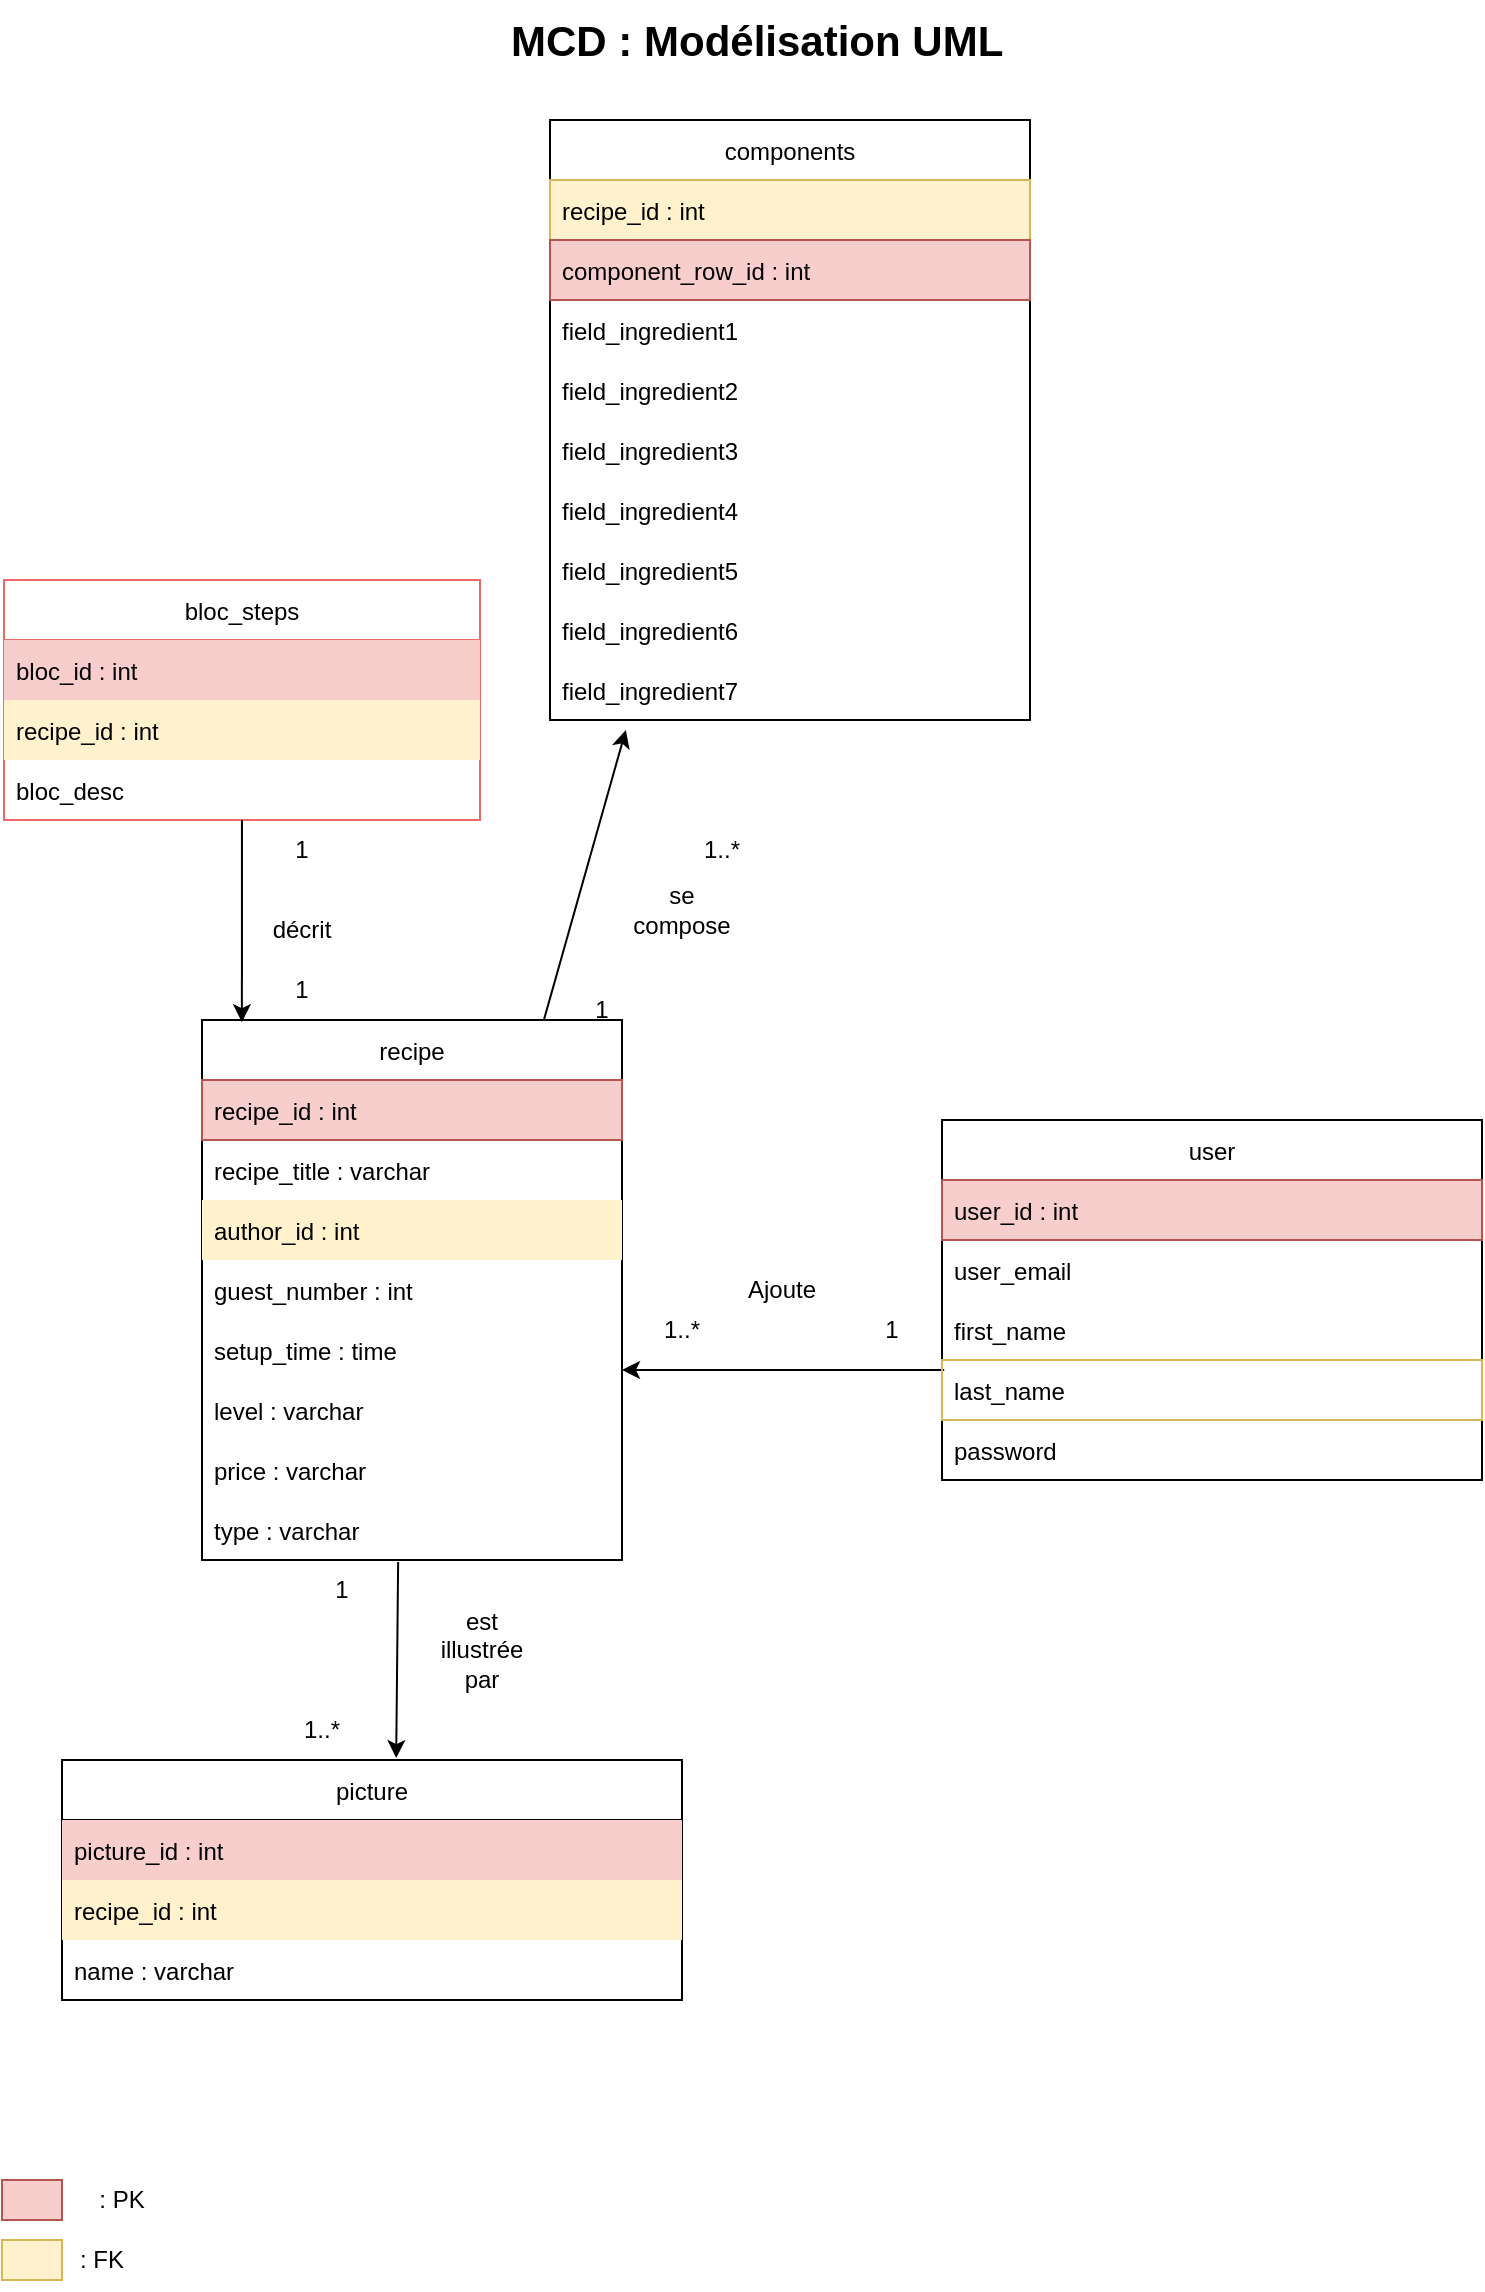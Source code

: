 <mxfile version="20.2.2" type="device"><diagram id="6kMX5MxO5EVJVeOgItiG" name="Page-1"><mxGraphModel dx="1422" dy="754" grid="1" gridSize="10" guides="1" tooltips="1" connect="1" arrows="1" fold="1" page="1" pageScale="1" pageWidth="827" pageHeight="1169" math="0" shadow="0"><root><mxCell id="0"/><mxCell id="1" parent="0"/><mxCell id="2e0rfuoHAIFO42gHlhrk-9" value="recipe" style="swimlane;fontStyle=0;childLayout=stackLayout;horizontal=1;startSize=30;horizontalStack=0;resizeParent=1;resizeParentMax=0;resizeLast=0;collapsible=1;marginBottom=0;fontSize=12;" parent="1" vertex="1"><mxGeometry x="120" y="520" width="210" height="270" as="geometry"/></mxCell><mxCell id="2e0rfuoHAIFO42gHlhrk-10" value="recipe_id : int" style="text;strokeColor=#b85450;fillColor=#f8cecc;align=left;verticalAlign=middle;spacingLeft=4;spacingRight=4;overflow=hidden;points=[[0,0.5],[1,0.5]];portConstraint=eastwest;rotatable=0;fontSize=12;" parent="2e0rfuoHAIFO42gHlhrk-9" vertex="1"><mxGeometry y="30" width="210" height="30" as="geometry"/></mxCell><mxCell id="2e0rfuoHAIFO42gHlhrk-11" value="recipe_title : varchar" style="text;strokeColor=none;fillColor=none;align=left;verticalAlign=middle;spacingLeft=4;spacingRight=4;overflow=hidden;points=[[0,0.5],[1,0.5]];portConstraint=eastwest;rotatable=0;fontSize=12;" parent="2e0rfuoHAIFO42gHlhrk-9" vertex="1"><mxGeometry y="60" width="210" height="30" as="geometry"/></mxCell><mxCell id="T8f3lruo331poKzm1IkI-11" value="author_id : int" style="text;strokeColor=none;fillColor=#FFF2CC;align=left;verticalAlign=middle;spacingLeft=4;spacingRight=4;overflow=hidden;points=[[0,0.5],[1,0.5]];portConstraint=eastwest;rotatable=0;fontSize=12;" parent="2e0rfuoHAIFO42gHlhrk-9" vertex="1"><mxGeometry y="90" width="210" height="30" as="geometry"/></mxCell><mxCell id="2e0rfuoHAIFO42gHlhrk-12" value="guest_number : int" style="text;strokeColor=none;fillColor=none;align=left;verticalAlign=middle;spacingLeft=4;spacingRight=4;overflow=hidden;points=[[0,0.5],[1,0.5]];portConstraint=eastwest;rotatable=0;fontSize=12;" parent="2e0rfuoHAIFO42gHlhrk-9" vertex="1"><mxGeometry y="120" width="210" height="30" as="geometry"/></mxCell><mxCell id="T8f3lruo331poKzm1IkI-7" value="setup_time : time" style="text;strokeColor=none;fillColor=none;align=left;verticalAlign=middle;spacingLeft=4;spacingRight=4;overflow=hidden;points=[[0,0.5],[1,0.5]];portConstraint=eastwest;rotatable=0;fontSize=12;" parent="2e0rfuoHAIFO42gHlhrk-9" vertex="1"><mxGeometry y="150" width="210" height="30" as="geometry"/></mxCell><mxCell id="T8f3lruo331poKzm1IkI-8" value="level : varchar" style="text;strokeColor=none;fillColor=none;align=left;verticalAlign=middle;spacingLeft=4;spacingRight=4;overflow=hidden;points=[[0,0.5],[1,0.5]];portConstraint=eastwest;rotatable=0;fontSize=12;" parent="2e0rfuoHAIFO42gHlhrk-9" vertex="1"><mxGeometry y="180" width="210" height="30" as="geometry"/></mxCell><mxCell id="T8f3lruo331poKzm1IkI-10" value="price : varchar" style="text;strokeColor=none;fillColor=none;align=left;verticalAlign=middle;spacingLeft=4;spacingRight=4;overflow=hidden;points=[[0,0.5],[1,0.5]];portConstraint=eastwest;rotatable=0;fontSize=12;" parent="2e0rfuoHAIFO42gHlhrk-9" vertex="1"><mxGeometry y="210" width="210" height="30" as="geometry"/></mxCell><mxCell id="T8f3lruo331poKzm1IkI-16" value="type : varchar" style="text;strokeColor=none;fillColor=none;align=left;verticalAlign=middle;spacingLeft=4;spacingRight=4;overflow=hidden;points=[[0,0.5],[1,0.5]];portConstraint=eastwest;rotatable=0;fontSize=12;" parent="2e0rfuoHAIFO42gHlhrk-9" vertex="1"><mxGeometry y="240" width="210" height="30" as="geometry"/></mxCell><mxCell id="2e0rfuoHAIFO42gHlhrk-4" value="" style="endArrow=classic;html=1;rounded=0;exitX=0.004;exitY=0.167;exitDx=0;exitDy=0;exitPerimeter=0;" parent="1" source="2e0rfuoHAIFO42gHlhrk-22" edge="1"><mxGeometry relative="1" as="geometry"><mxPoint x="330.0" y="629.5" as="sourcePoint"/><mxPoint x="330" y="695" as="targetPoint"/></mxGeometry></mxCell><mxCell id="2e0rfuoHAIFO42gHlhrk-7" value="Ajoute" style="text;html=1;strokeColor=none;fillColor=none;align=center;verticalAlign=middle;whiteSpace=wrap;rounded=0;fontSize=12;" parent="1" vertex="1"><mxGeometry x="380" y="640" width="60" height="30" as="geometry"/></mxCell><mxCell id="2e0rfuoHAIFO42gHlhrk-13" value="user" style="swimlane;fontStyle=0;childLayout=stackLayout;horizontal=1;startSize=30;horizontalStack=0;resizeParent=1;resizeParentMax=0;resizeLast=0;collapsible=1;marginBottom=0;fontSize=12;" parent="1" vertex="1"><mxGeometry x="490" y="570" width="270" height="180" as="geometry"/></mxCell><mxCell id="2e0rfuoHAIFO42gHlhrk-14" value="user_id : int        " style="text;strokeColor=#b85450;fillColor=#f8cecc;align=left;verticalAlign=middle;spacingLeft=4;spacingRight=4;overflow=hidden;points=[[0,0.5],[1,0.5]];portConstraint=eastwest;rotatable=0;fontSize=12;" parent="2e0rfuoHAIFO42gHlhrk-13" vertex="1"><mxGeometry y="30" width="270" height="30" as="geometry"/></mxCell><mxCell id="2e0rfuoHAIFO42gHlhrk-15" value="user_email" style="text;strokeColor=none;fillColor=none;align=left;verticalAlign=middle;spacingLeft=4;spacingRight=4;overflow=hidden;points=[[0,0.5],[1,0.5]];portConstraint=eastwest;rotatable=0;fontSize=12;" parent="2e0rfuoHAIFO42gHlhrk-13" vertex="1"><mxGeometry y="60" width="270" height="30" as="geometry"/></mxCell><mxCell id="2e0rfuoHAIFO42gHlhrk-16" value="first_name" style="text;strokeColor=none;fillColor=none;align=left;verticalAlign=middle;spacingLeft=4;spacingRight=4;overflow=hidden;points=[[0,0.5],[1,0.5]];portConstraint=eastwest;rotatable=0;fontSize=12;" parent="2e0rfuoHAIFO42gHlhrk-13" vertex="1"><mxGeometry y="90" width="270" height="30" as="geometry"/></mxCell><mxCell id="2e0rfuoHAIFO42gHlhrk-22" value="last_name" style="text;strokeColor=#d6b656;fillColor=none;align=left;verticalAlign=middle;spacingLeft=4;spacingRight=4;overflow=hidden;points=[[0,0.5],[1,0.5]];portConstraint=eastwest;rotatable=0;fontSize=12;" parent="2e0rfuoHAIFO42gHlhrk-13" vertex="1"><mxGeometry y="120" width="270" height="30" as="geometry"/></mxCell><mxCell id="T8f3lruo331poKzm1IkI-17" value="password" style="text;strokeColor=none;fillColor=none;align=left;verticalAlign=middle;spacingLeft=4;spacingRight=4;overflow=hidden;points=[[0,0.5],[1,0.5]];portConstraint=eastwest;rotatable=0;fontSize=12;" parent="2e0rfuoHAIFO42gHlhrk-13" vertex="1"><mxGeometry y="150" width="270" height="30" as="geometry"/></mxCell><mxCell id="2e0rfuoHAIFO42gHlhrk-17" value="1" style="text;html=1;strokeColor=none;fillColor=none;align=center;verticalAlign=middle;whiteSpace=wrap;rounded=0;fontSize=12;" parent="1" vertex="1"><mxGeometry x="440" y="660" width="50" height="30" as="geometry"/></mxCell><mxCell id="2e0rfuoHAIFO42gHlhrk-19" value="1..*" style="text;html=1;strokeColor=none;fillColor=none;align=center;verticalAlign=middle;whiteSpace=wrap;rounded=0;fontSize=12;" parent="1" vertex="1"><mxGeometry x="330" y="660" width="60" height="30" as="geometry"/></mxCell><mxCell id="2e0rfuoHAIFO42gHlhrk-20" value="" style="rounded=0;whiteSpace=wrap;html=1;fontSize=12;fillColor=#f8cecc;strokeColor=#b85450;" parent="1" vertex="1"><mxGeometry x="20" y="1100" width="30" height="20" as="geometry"/></mxCell><mxCell id="2e0rfuoHAIFO42gHlhrk-21" value=": PK" style="text;html=1;strokeColor=none;fillColor=none;align=center;verticalAlign=middle;whiteSpace=wrap;rounded=0;fontSize=12;" parent="1" vertex="1"><mxGeometry x="50" y="1095" width="60" height="30" as="geometry"/></mxCell><mxCell id="2e0rfuoHAIFO42gHlhrk-23" value="" style="rounded=0;whiteSpace=wrap;html=1;fontSize=12;fillColor=#fff2cc;strokeColor=#d6b656;" parent="1" vertex="1"><mxGeometry x="20" y="1130" width="30" height="20" as="geometry"/></mxCell><mxCell id="2e0rfuoHAIFO42gHlhrk-24" value=": FK" style="text;html=1;strokeColor=none;fillColor=none;align=center;verticalAlign=middle;whiteSpace=wrap;rounded=0;fontSize=12;" parent="1" vertex="1"><mxGeometry x="40" y="1125" width="60" height="30" as="geometry"/></mxCell><mxCell id="T8f3lruo331poKzm1IkI-1" value="picture" style="swimlane;fontStyle=0;childLayout=stackLayout;horizontal=1;startSize=30;horizontalStack=0;resizeParent=1;resizeParentMax=0;resizeLast=0;collapsible=1;marginBottom=0;" parent="1" vertex="1"><mxGeometry x="50" y="890" width="310" height="120" as="geometry"/></mxCell><mxCell id="T8f3lruo331poKzm1IkI-2" value="picture_id : int" style="text;strokeColor=none;fillColor=#F8CECC;align=left;verticalAlign=middle;spacingLeft=4;spacingRight=4;overflow=hidden;points=[[0,0.5],[1,0.5]];portConstraint=eastwest;rotatable=0;" parent="T8f3lruo331poKzm1IkI-1" vertex="1"><mxGeometry y="30" width="310" height="30" as="geometry"/></mxCell><mxCell id="T8f3lruo331poKzm1IkI-3" value="recipe_id : int" style="text;strokeColor=none;fillColor=#FFF2CC;align=left;verticalAlign=middle;spacingLeft=4;spacingRight=4;overflow=hidden;points=[[0,0.5],[1,0.5]];portConstraint=eastwest;rotatable=0;" parent="T8f3lruo331poKzm1IkI-1" vertex="1"><mxGeometry y="60" width="310" height="30" as="geometry"/></mxCell><mxCell id="T8f3lruo331poKzm1IkI-4" value="name : varchar" style="text;strokeColor=none;fillColor=none;align=left;verticalAlign=middle;spacingLeft=4;spacingRight=4;overflow=hidden;points=[[0,0.5],[1,0.5]];portConstraint=eastwest;rotatable=0;" parent="T8f3lruo331poKzm1IkI-1" vertex="1"><mxGeometry y="90" width="310" height="30" as="geometry"/></mxCell><mxCell id="T8f3lruo331poKzm1IkI-18" value="" style="endArrow=classic;html=1;rounded=0;exitX=0.467;exitY=1.033;exitDx=0;exitDy=0;exitPerimeter=0;entryX=0.539;entryY=-0.008;entryDx=0;entryDy=0;entryPerimeter=0;" parent="1" source="T8f3lruo331poKzm1IkI-16" target="T8f3lruo331poKzm1IkI-1" edge="1"><mxGeometry width="50" height="50" relative="1" as="geometry"><mxPoint x="380" y="860" as="sourcePoint"/><mxPoint x="430" y="810" as="targetPoint"/><Array as="points"/></mxGeometry></mxCell><mxCell id="T8f3lruo331poKzm1IkI-19" value="1..*" style="text;html=1;strokeColor=none;fillColor=none;align=center;verticalAlign=middle;whiteSpace=wrap;rounded=0;rotation=0;" parent="1" vertex="1"><mxGeometry x="150" y="860" width="60" height="30" as="geometry"/></mxCell><mxCell id="T8f3lruo331poKzm1IkI-20" value="1" style="text;html=1;strokeColor=none;fillColor=none;align=center;verticalAlign=middle;whiteSpace=wrap;rounded=0;" parent="1" vertex="1"><mxGeometry x="160" y="790" width="60" height="30" as="geometry"/></mxCell><mxCell id="T8f3lruo331poKzm1IkI-23" value="est illustrée par&lt;br&gt;" style="text;html=1;strokeColor=none;fillColor=none;align=center;verticalAlign=middle;whiteSpace=wrap;rounded=0;" parent="1" vertex="1"><mxGeometry x="230" y="820" width="60" height="30" as="geometry"/></mxCell><mxCell id="T8f3lruo331poKzm1IkI-28" value="bloc_steps" style="swimlane;fontStyle=0;childLayout=stackLayout;horizontal=1;startSize=30;horizontalStack=0;resizeParent=1;resizeParentMax=0;resizeLast=0;collapsible=1;marginBottom=0;strokeColor=#EA6B66;fillColor=none;" parent="1" vertex="1"><mxGeometry x="21" y="300" width="238" height="120" as="geometry"/></mxCell><mxCell id="T8f3lruo331poKzm1IkI-29" value="bloc_id : int" style="text;strokeColor=none;fillColor=#F8CECC;align=left;verticalAlign=middle;spacingLeft=4;spacingRight=4;overflow=hidden;points=[[0,0.5],[1,0.5]];portConstraint=eastwest;rotatable=0;" parent="T8f3lruo331poKzm1IkI-28" vertex="1"><mxGeometry y="30" width="238" height="30" as="geometry"/></mxCell><mxCell id="T8f3lruo331poKzm1IkI-30" value="recipe_id : int" style="text;strokeColor=none;fillColor=#FFF2CC;align=left;verticalAlign=middle;spacingLeft=4;spacingRight=4;overflow=hidden;points=[[0,0.5],[1,0.5]];portConstraint=eastwest;rotatable=0;" parent="T8f3lruo331poKzm1IkI-28" vertex="1"><mxGeometry y="60" width="238" height="30" as="geometry"/></mxCell><mxCell id="T8f3lruo331poKzm1IkI-31" value="bloc_desc" style="text;strokeColor=none;fillColor=none;align=left;verticalAlign=middle;spacingLeft=4;spacingRight=4;overflow=hidden;points=[[0,0.5],[1,0.5]];portConstraint=eastwest;rotatable=0;" parent="T8f3lruo331poKzm1IkI-28" vertex="1"><mxGeometry y="90" width="238" height="30" as="geometry"/></mxCell><mxCell id="T8f3lruo331poKzm1IkI-33" value="" style="endArrow=classic;html=1;rounded=0;entryX=0.095;entryY=0.004;entryDx=0;entryDy=0;entryPerimeter=0;" parent="1" source="T8f3lruo331poKzm1IkI-28" target="2e0rfuoHAIFO42gHlhrk-9" edge="1"><mxGeometry width="50" height="50" relative="1" as="geometry"><mxPoint x="340" y="940" as="sourcePoint"/><mxPoint x="390" y="890" as="targetPoint"/></mxGeometry></mxCell><mxCell id="T8f3lruo331poKzm1IkI-34" value="décrit" style="text;html=1;strokeColor=none;fillColor=none;align=center;verticalAlign=middle;whiteSpace=wrap;rounded=0;" parent="1" vertex="1"><mxGeometry x="140" y="460" width="60" height="30" as="geometry"/></mxCell><mxCell id="T8f3lruo331poKzm1IkI-35" value="1" style="text;html=1;strokeColor=none;fillColor=none;align=center;verticalAlign=middle;whiteSpace=wrap;rounded=0;" parent="1" vertex="1"><mxGeometry x="140" y="490" width="60" height="30" as="geometry"/></mxCell><mxCell id="T8f3lruo331poKzm1IkI-36" value="1" style="text;html=1;strokeColor=none;fillColor=none;align=center;verticalAlign=middle;whiteSpace=wrap;rounded=0;" parent="1" vertex="1"><mxGeometry x="140" y="420" width="60" height="30" as="geometry"/></mxCell><mxCell id="iTlBiCvePivm2JXRCpAs-2" value="components" style="swimlane;fontStyle=0;childLayout=stackLayout;horizontal=1;startSize=30;horizontalStack=0;resizeParent=1;resizeParentMax=0;resizeLast=0;collapsible=1;marginBottom=0;" parent="1" vertex="1"><mxGeometry x="294" y="70" width="240" height="300" as="geometry"/></mxCell><mxCell id="iTlBiCvePivm2JXRCpAs-3" value="recipe_id : int" style="text;strokeColor=#d6b656;fillColor=#fff2cc;align=left;verticalAlign=middle;spacingLeft=4;spacingRight=4;overflow=hidden;points=[[0,0.5],[1,0.5]];portConstraint=eastwest;rotatable=0;" parent="iTlBiCvePivm2JXRCpAs-2" vertex="1"><mxGeometry y="30" width="240" height="30" as="geometry"/></mxCell><mxCell id="t54-IQ761c2Rii8YwG9z-9" value="component_row_id : int" style="text;strokeColor=#b85450;fillColor=#f8cecc;align=left;verticalAlign=middle;spacingLeft=4;spacingRight=4;overflow=hidden;points=[[0,0.5],[1,0.5]];portConstraint=eastwest;rotatable=0;" vertex="1" parent="iTlBiCvePivm2JXRCpAs-2"><mxGeometry y="60" width="240" height="30" as="geometry"/></mxCell><mxCell id="iTlBiCvePivm2JXRCpAs-4" value="field_ingredient1" style="text;align=left;verticalAlign=middle;spacingLeft=4;spacingRight=4;overflow=hidden;points=[[0,0.5],[1,0.5]];portConstraint=eastwest;rotatable=0;" parent="iTlBiCvePivm2JXRCpAs-2" vertex="1"><mxGeometry y="90" width="240" height="30" as="geometry"/></mxCell><mxCell id="t54-IQ761c2Rii8YwG9z-1" value="field_ingredient2" style="text;align=left;verticalAlign=middle;spacingLeft=4;spacingRight=4;overflow=hidden;points=[[0,0.5],[1,0.5]];portConstraint=eastwest;rotatable=0;" vertex="1" parent="iTlBiCvePivm2JXRCpAs-2"><mxGeometry y="120" width="240" height="30" as="geometry"/></mxCell><mxCell id="t54-IQ761c2Rii8YwG9z-2" value="field_ingredient3" style="text;align=left;verticalAlign=middle;spacingLeft=4;spacingRight=4;overflow=hidden;points=[[0,0.5],[1,0.5]];portConstraint=eastwest;rotatable=0;" vertex="1" parent="iTlBiCvePivm2JXRCpAs-2"><mxGeometry y="150" width="240" height="30" as="geometry"/></mxCell><mxCell id="t54-IQ761c2Rii8YwG9z-3" value="field_ingredient4" style="text;align=left;verticalAlign=middle;spacingLeft=4;spacingRight=4;overflow=hidden;points=[[0,0.5],[1,0.5]];portConstraint=eastwest;rotatable=0;" vertex="1" parent="iTlBiCvePivm2JXRCpAs-2"><mxGeometry y="180" width="240" height="30" as="geometry"/></mxCell><mxCell id="t54-IQ761c2Rii8YwG9z-4" value="field_ingredient5" style="text;align=left;verticalAlign=middle;spacingLeft=4;spacingRight=4;overflow=hidden;points=[[0,0.5],[1,0.5]];portConstraint=eastwest;rotatable=0;" vertex="1" parent="iTlBiCvePivm2JXRCpAs-2"><mxGeometry y="210" width="240" height="30" as="geometry"/></mxCell><mxCell id="t54-IQ761c2Rii8YwG9z-5" value="field_ingredient6" style="text;align=left;verticalAlign=middle;spacingLeft=4;spacingRight=4;overflow=hidden;points=[[0,0.5],[1,0.5]];portConstraint=eastwest;rotatable=0;" vertex="1" parent="iTlBiCvePivm2JXRCpAs-2"><mxGeometry y="240" width="240" height="30" as="geometry"/></mxCell><mxCell id="t54-IQ761c2Rii8YwG9z-6" value="field_ingredient7" style="text;align=left;verticalAlign=middle;spacingLeft=4;spacingRight=4;overflow=hidden;points=[[0,0.5],[1,0.5]];portConstraint=eastwest;rotatable=0;" vertex="1" parent="iTlBiCvePivm2JXRCpAs-2"><mxGeometry y="270" width="240" height="30" as="geometry"/></mxCell><mxCell id="iTlBiCvePivm2JXRCpAs-11" value="" style="endArrow=classic;html=1;rounded=0;exitX=0.814;exitY=0;exitDx=0;exitDy=0;exitPerimeter=0;entryX=0.158;entryY=1.167;entryDx=0;entryDy=0;entryPerimeter=0;" parent="1" source="2e0rfuoHAIFO42gHlhrk-9" target="t54-IQ761c2Rii8YwG9z-6" edge="1"><mxGeometry width="50" height="50" relative="1" as="geometry"><mxPoint x="390" y="430" as="sourcePoint"/><mxPoint x="310" y="440" as="targetPoint"/></mxGeometry></mxCell><mxCell id="iTlBiCvePivm2JXRCpAs-12" value="1" style="text;html=1;strokeColor=none;fillColor=none;align=center;verticalAlign=middle;whiteSpace=wrap;rounded=0;" parent="1" vertex="1"><mxGeometry x="290" y="500" width="60" height="30" as="geometry"/></mxCell><mxCell id="iTlBiCvePivm2JXRCpAs-13" value="1..*" style="text;html=1;strokeColor=none;fillColor=none;align=center;verticalAlign=middle;whiteSpace=wrap;rounded=0;" parent="1" vertex="1"><mxGeometry x="350" y="420" width="60" height="30" as="geometry"/></mxCell><mxCell id="iTlBiCvePivm2JXRCpAs-18" value="se compose" style="text;html=1;strokeColor=none;fillColor=none;align=center;verticalAlign=middle;whiteSpace=wrap;rounded=0;" parent="1" vertex="1"><mxGeometry x="330" y="450" width="60" height="30" as="geometry"/></mxCell><mxCell id="iTlBiCvePivm2JXRCpAs-22" value="&lt;font style=&quot;font-size: 21px;&quot;&gt;MCD : Modélisation UML&amp;nbsp;&lt;/font&gt;" style="text;html=1;align=center;verticalAlign=middle;resizable=0;points=[];autosize=1;strokeColor=none;fillColor=none;fontStyle=1;fontSize=21;" parent="1" vertex="1"><mxGeometry x="260" y="10" width="280" height="40" as="geometry"/></mxCell></root></mxGraphModel></diagram></mxfile>